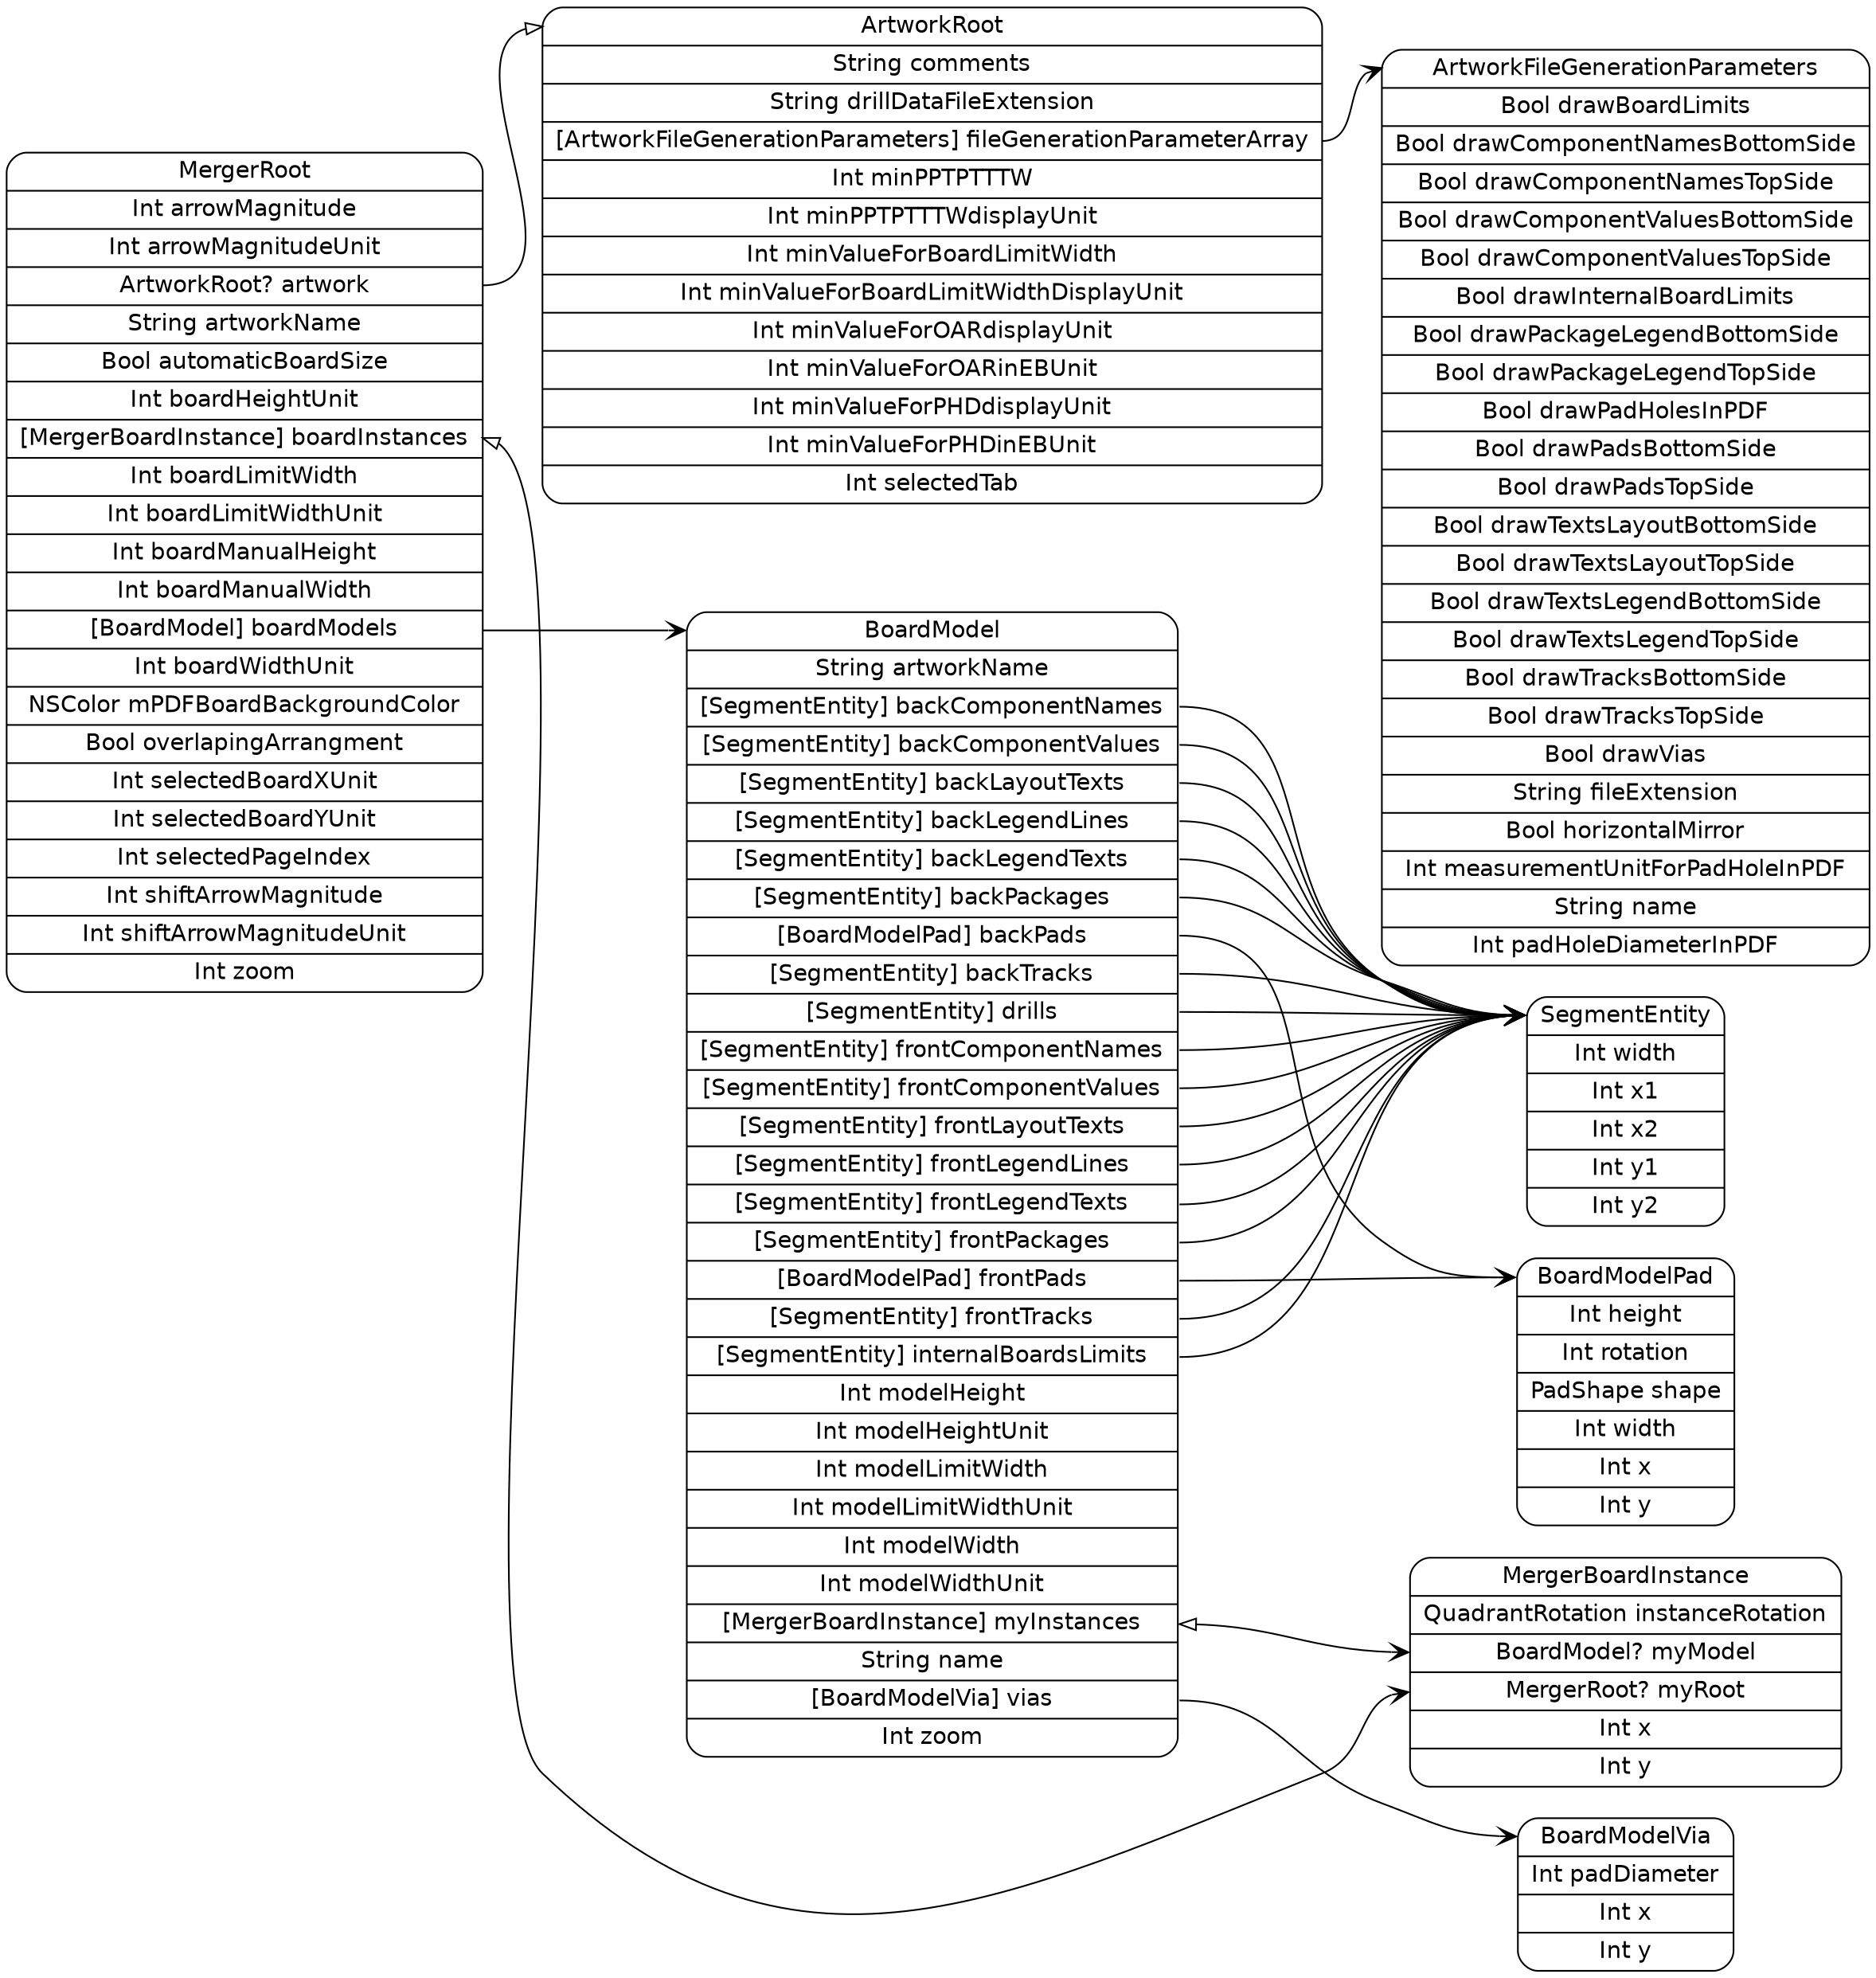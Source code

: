digraph G {
  rankdir=LR ;
  node [shape=record fontname=helvetica style=rounded] ;
  MergerRoot[label="<MergerRoot>MergerRoot|Int arrowMagnitude|Int arrowMagnitudeUnit|<artwork>ArtworkRoot? artwork|String artworkName|Bool automaticBoardSize|Int boardHeightUnit|<boardInstances>[MergerBoardInstance] boardInstances|Int boardLimitWidth|Int boardLimitWidthUnit|Int boardManualHeight|Int boardManualWidth|<boardModels>[BoardModel] boardModels|Int boardWidthUnit|NSColor mPDFBoardBackgroundColor|Bool overlapingArrangment|Int selectedBoardXUnit|Int selectedBoardYUnit|Int selectedPageIndex|Int shiftArrowMagnitude|Int shiftArrowMagnitudeUnit|Int zoom"] ;
  BoardModel[label="<BoardModel>BoardModel|String artworkName|<backComponentNames>[SegmentEntity] backComponentNames|<backComponentValues>[SegmentEntity] backComponentValues|<backLayoutTexts>[SegmentEntity] backLayoutTexts|<backLegendLines>[SegmentEntity] backLegendLines|<backLegendTexts>[SegmentEntity] backLegendTexts|<backPackages>[SegmentEntity] backPackages|<backPads>[BoardModelPad] backPads|<backTracks>[SegmentEntity] backTracks|<drills>[SegmentEntity] drills|<frontComponentNames>[SegmentEntity] frontComponentNames|<frontComponentValues>[SegmentEntity] frontComponentValues|<frontLayoutTexts>[SegmentEntity] frontLayoutTexts|<frontLegendLines>[SegmentEntity] frontLegendLines|<frontLegendTexts>[SegmentEntity] frontLegendTexts|<frontPackages>[SegmentEntity] frontPackages|<frontPads>[BoardModelPad] frontPads|<frontTracks>[SegmentEntity] frontTracks|<internalBoardsLimits>[SegmentEntity] internalBoardsLimits|Int modelHeight|Int modelHeightUnit|Int modelLimitWidth|Int modelLimitWidthUnit|Int modelWidth|Int modelWidthUnit|<myInstances>[MergerBoardInstance] myInstances|String name|<vias>[BoardModelVia] vias|Int zoom"] ;
  BoardModelVia[label="<BoardModelVia>BoardModelVia|Int padDiameter|Int x|Int y"] ;
  BoardModelPad[label="<BoardModelPad>BoardModelPad|Int height|Int rotation|PadShape shape|Int width|Int x|Int y"] ;
  SegmentEntity[label="<SegmentEntity>SegmentEntity|Int width|Int x1|Int x2|Int y1|Int y2"] ;
  MergerBoardInstance[label="<MergerBoardInstance>MergerBoardInstance|QuadrantRotation instanceRotation|<myModel>BoardModel? myModel|<myRoot>MergerRoot? myRoot|Int x|Int y"] ;
  ArtworkRoot[label="<ArtworkRoot>ArtworkRoot|String comments|String drillDataFileExtension|<fileGenerationParameterArray>[ArtworkFileGenerationParameters] fileGenerationParameterArray|Int minPPTPTTTW|Int minPPTPTTTWdisplayUnit|Int minValueForBoardLimitWidth|Int minValueForBoardLimitWidthDisplayUnit|Int minValueForOARdisplayUnit|Int minValueForOARinEBUnit|Int minValueForPHDdisplayUnit|Int minValueForPHDinEBUnit|Int selectedTab"] ;
  ArtworkFileGenerationParameters[label="<ArtworkFileGenerationParameters>ArtworkFileGenerationParameters|Bool drawBoardLimits|Bool drawComponentNamesBottomSide|Bool drawComponentNamesTopSide|Bool drawComponentValuesBottomSide|Bool drawComponentValuesTopSide|Bool drawInternalBoardLimits|Bool drawPackageLegendBottomSide|Bool drawPackageLegendTopSide|Bool drawPadHolesInPDF|Bool drawPadsBottomSide|Bool drawPadsTopSide|Bool drawTextsLayoutBottomSide|Bool drawTextsLayoutTopSide|Bool drawTextsLegendBottomSide|Bool drawTextsLegendTopSide|Bool drawTracksBottomSide|Bool drawTracksTopSide|Bool drawVias|String fileExtension|Bool horizontalMirror|Int measurementUnitForPadHoleInPDF|String name|Int padHoleDiameterInPDF"] ;
  MergerRoot:artwork -> ArtworkRoot:ArtworkRoot [dir=both arrowtail=none arrowhead=onormal] ;
  MergerRoot:boardInstances -> MergerBoardInstance:myRoot [dir=both arrowtail=onormal arrowhead=vee] ;
  MergerRoot:boardModels -> BoardModel:BoardModel [dir=both arrowtail=none arrowhead=vee] ;
  BoardModel:backComponentNames -> SegmentEntity:SegmentEntity [dir=both arrowtail=none arrowhead=vee] ;
  BoardModel:backComponentValues -> SegmentEntity:SegmentEntity [dir=both arrowtail=none arrowhead=vee] ;
  BoardModel:backLayoutTexts -> SegmentEntity:SegmentEntity [dir=both arrowtail=none arrowhead=vee] ;
  BoardModel:backLegendLines -> SegmentEntity:SegmentEntity [dir=both arrowtail=none arrowhead=vee] ;
  BoardModel:backLegendTexts -> SegmentEntity:SegmentEntity [dir=both arrowtail=none arrowhead=vee] ;
  BoardModel:backPackages -> SegmentEntity:SegmentEntity [dir=both arrowtail=none arrowhead=vee] ;
  BoardModel:backPads -> BoardModelPad:BoardModelPad [dir=both arrowtail=none arrowhead=vee] ;
  BoardModel:backTracks -> SegmentEntity:SegmentEntity [dir=both arrowtail=none arrowhead=vee] ;
  BoardModel:drills -> SegmentEntity:SegmentEntity [dir=both arrowtail=none arrowhead=vee] ;
  BoardModel:frontComponentNames -> SegmentEntity:SegmentEntity [dir=both arrowtail=none arrowhead=vee] ;
  BoardModel:frontComponentValues -> SegmentEntity:SegmentEntity [dir=both arrowtail=none arrowhead=vee] ;
  BoardModel:frontLayoutTexts -> SegmentEntity:SegmentEntity [dir=both arrowtail=none arrowhead=vee] ;
  BoardModel:frontLegendLines -> SegmentEntity:SegmentEntity [dir=both arrowtail=none arrowhead=vee] ;
  BoardModel:frontLegendTexts -> SegmentEntity:SegmentEntity [dir=both arrowtail=none arrowhead=vee] ;
  BoardModel:frontPackages -> SegmentEntity:SegmentEntity [dir=both arrowtail=none arrowhead=vee] ;
  BoardModel:frontPads -> BoardModelPad:BoardModelPad [dir=both arrowtail=none arrowhead=vee] ;
  BoardModel:frontTracks -> SegmentEntity:SegmentEntity [dir=both arrowtail=none arrowhead=vee] ;
  BoardModel:internalBoardsLimits -> SegmentEntity:SegmentEntity [dir=both arrowtail=none arrowhead=vee] ;
  BoardModel:myInstances -> MergerBoardInstance:myModel [dir=both arrowtail=onormal arrowhead=vee] ;
  BoardModel:vias -> BoardModelVia:BoardModelVia [dir=both arrowtail=none arrowhead=vee] ;
  ArtworkRoot:fileGenerationParameterArray -> ArtworkFileGenerationParameters:ArtworkFileGenerationParameters [dir=both arrowtail=none arrowhead=vee] ;
}
